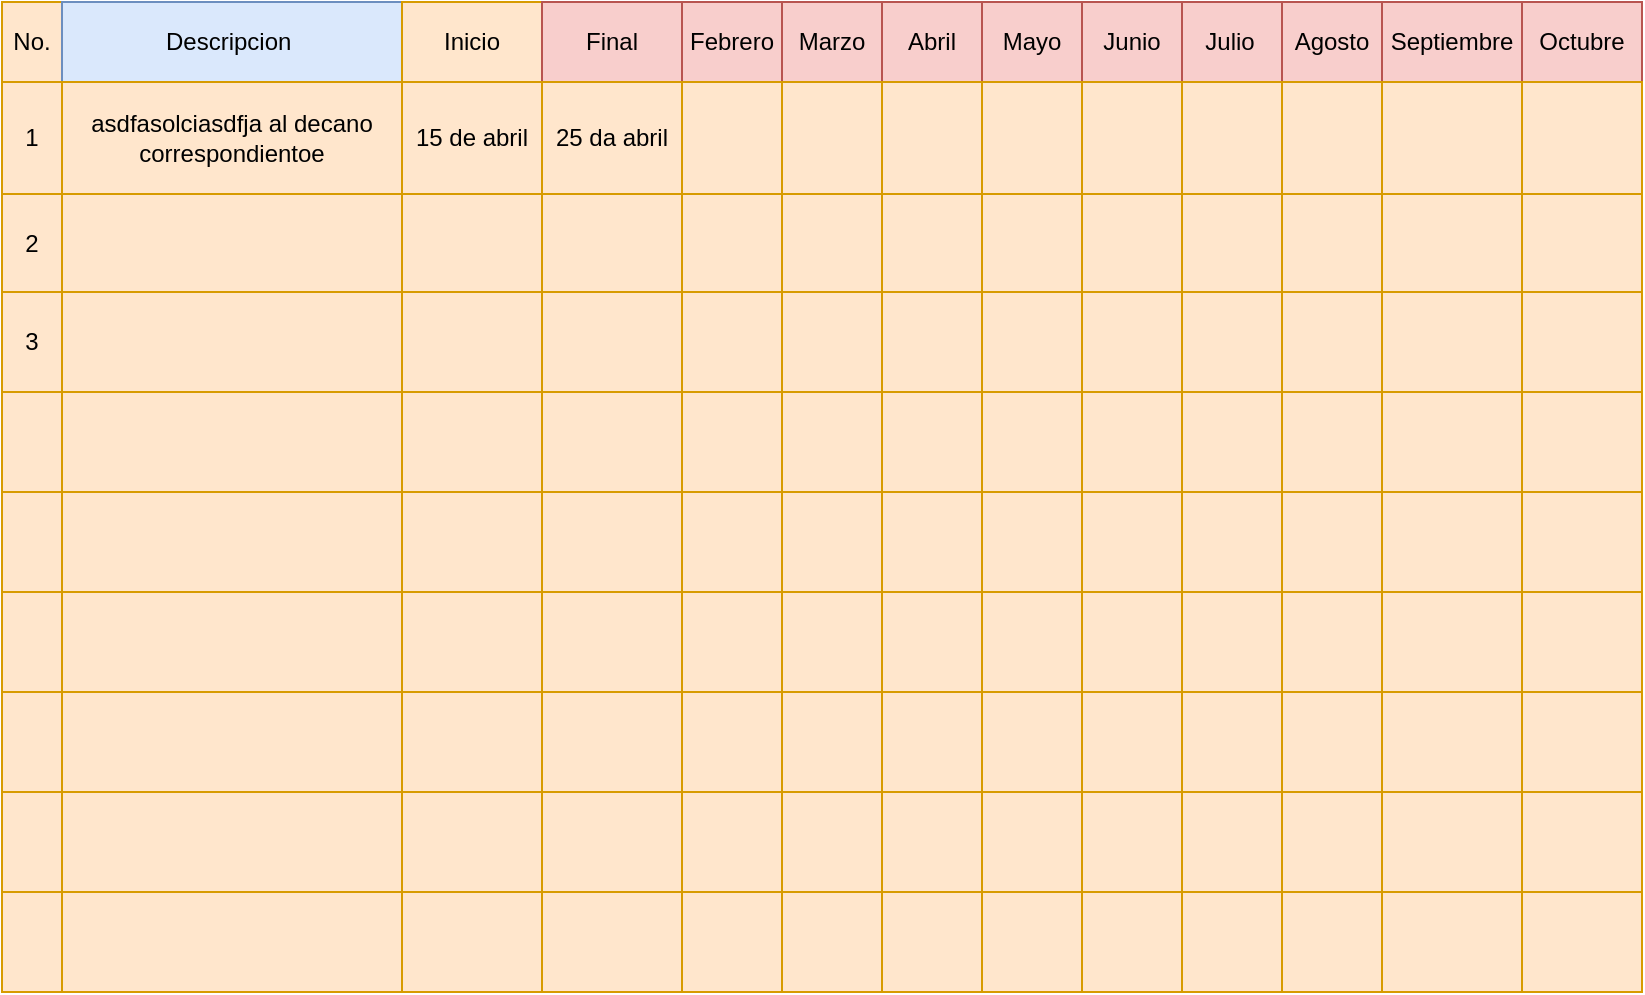<mxfile version="24.2.5" type="github">
  <diagram name="Fase 1 Inicio" id="8t1y3uFtydpFNQc3oyha">
    <mxGraphModel dx="1638" dy="1749" grid="1" gridSize="10" guides="1" tooltips="1" connect="1" arrows="1" fold="1" page="1" pageScale="1" pageWidth="827" pageHeight="1169" math="0" shadow="0">
      <root>
        <mxCell id="0" />
        <mxCell id="1" parent="0" />
        <mxCell id="MIYx1o6pVA1GDxMh2l_--1" value="" style="childLayout=tableLayout;recursiveResize=0;shadow=0;fillColor=#ffe6cc;rounded=0;whiteSpace=wrap;strokeColor=#d79b00;" vertex="1" parent="1">
          <mxGeometry x="140" y="-160" width="820.0" height="495" as="geometry" />
        </mxCell>
        <mxCell id="MIYx1o6pVA1GDxMh2l_--2" value="" style="shape=tableRow;horizontal=0;startSize=0;swimlaneHead=0;swimlaneBody=0;top=0;left=0;bottom=0;right=0;dropTarget=0;collapsible=0;recursiveResize=0;expand=0;fontStyle=0;fillColor=none;strokeColor=inherit;rounded=0;" vertex="1" parent="MIYx1o6pVA1GDxMh2l_--1">
          <mxGeometry width="820.0" height="40" as="geometry" />
        </mxCell>
        <mxCell id="MIYx1o6pVA1GDxMh2l_--3" value="No." style="connectable=0;recursiveResize=0;strokeColor=inherit;fillColor=none;align=center;whiteSpace=wrap;html=1;rounded=0;" vertex="1" parent="MIYx1o6pVA1GDxMh2l_--2">
          <mxGeometry width="30" height="40" as="geometry">
            <mxRectangle width="30" height="40" as="alternateBounds" />
          </mxGeometry>
        </mxCell>
        <mxCell id="MIYx1o6pVA1GDxMh2l_--4" value="Descripcion&amp;nbsp;" style="connectable=0;recursiveResize=0;strokeColor=#6c8ebf;fillColor=#dae8fc;align=center;whiteSpace=wrap;html=1;rounded=0;" vertex="1" parent="MIYx1o6pVA1GDxMh2l_--2">
          <mxGeometry x="30" width="170" height="40" as="geometry">
            <mxRectangle width="170" height="40" as="alternateBounds" />
          </mxGeometry>
        </mxCell>
        <mxCell id="MIYx1o6pVA1GDxMh2l_--5" value="Inicio" style="connectable=0;recursiveResize=0;strokeColor=inherit;fillColor=none;align=center;whiteSpace=wrap;html=1;rounded=0;" vertex="1" parent="MIYx1o6pVA1GDxMh2l_--2">
          <mxGeometry x="200" width="70" height="40" as="geometry">
            <mxRectangle width="70" height="40" as="alternateBounds" />
          </mxGeometry>
        </mxCell>
        <mxCell id="MIYx1o6pVA1GDxMh2l_--12" value="Final" style="connectable=0;recursiveResize=0;strokeColor=#b85450;fillColor=#f8cecc;align=center;whiteSpace=wrap;html=1;rounded=0;" vertex="1" parent="MIYx1o6pVA1GDxMh2l_--2">
          <mxGeometry x="270" width="70" height="40" as="geometry">
            <mxRectangle width="70" height="40" as="alternateBounds" />
          </mxGeometry>
        </mxCell>
        <mxCell id="MIYx1o6pVA1GDxMh2l_--34" value="Febrero" style="connectable=0;recursiveResize=0;strokeColor=#b85450;fillColor=#f8cecc;align=center;whiteSpace=wrap;html=1;rounded=0;" vertex="1" parent="MIYx1o6pVA1GDxMh2l_--2">
          <mxGeometry x="340" width="50" height="40" as="geometry">
            <mxRectangle width="50" height="40" as="alternateBounds" />
          </mxGeometry>
        </mxCell>
        <mxCell id="MIYx1o6pVA1GDxMh2l_--39" value="Marzo" style="connectable=0;recursiveResize=0;strokeColor=#b85450;fillColor=#f8cecc;align=center;whiteSpace=wrap;html=1;rounded=0;" vertex="1" parent="MIYx1o6pVA1GDxMh2l_--2">
          <mxGeometry x="390" width="50" height="40" as="geometry">
            <mxRectangle width="50" height="40" as="alternateBounds" />
          </mxGeometry>
        </mxCell>
        <mxCell id="MIYx1o6pVA1GDxMh2l_--44" value="Abril" style="connectable=0;recursiveResize=0;strokeColor=#b85450;fillColor=#f8cecc;align=center;whiteSpace=wrap;html=1;rounded=0;" vertex="1" parent="MIYx1o6pVA1GDxMh2l_--2">
          <mxGeometry x="440" width="50" height="40" as="geometry">
            <mxRectangle width="50" height="40" as="alternateBounds" />
          </mxGeometry>
        </mxCell>
        <mxCell id="MIYx1o6pVA1GDxMh2l_--49" value="Mayo" style="connectable=0;recursiveResize=0;strokeColor=#b85450;fillColor=#f8cecc;align=center;whiteSpace=wrap;html=1;rounded=0;" vertex="1" parent="MIYx1o6pVA1GDxMh2l_--2">
          <mxGeometry x="490" width="50" height="40" as="geometry">
            <mxRectangle width="50" height="40" as="alternateBounds" />
          </mxGeometry>
        </mxCell>
        <mxCell id="MIYx1o6pVA1GDxMh2l_--54" value="Junio" style="connectable=0;recursiveResize=0;strokeColor=#b85450;fillColor=#f8cecc;align=center;whiteSpace=wrap;html=1;rounded=0;" vertex="1" parent="MIYx1o6pVA1GDxMh2l_--2">
          <mxGeometry x="540" width="50" height="40" as="geometry">
            <mxRectangle width="50" height="40" as="alternateBounds" />
          </mxGeometry>
        </mxCell>
        <mxCell id="MIYx1o6pVA1GDxMh2l_--133" value="Julio&lt;span style=&quot;white-space: pre;&quot;&gt;&#x9;&lt;/span&gt;" style="connectable=0;recursiveResize=0;strokeColor=#b85450;fillColor=#f8cecc;align=center;whiteSpace=wrap;html=1;rounded=0;" vertex="1" parent="MIYx1o6pVA1GDxMh2l_--2">
          <mxGeometry x="590" width="50" height="40" as="geometry">
            <mxRectangle width="50" height="40" as="alternateBounds" />
          </mxGeometry>
        </mxCell>
        <mxCell id="MIYx1o6pVA1GDxMh2l_--143" value="Agosto" style="connectable=0;recursiveResize=0;strokeColor=#b85450;fillColor=#f8cecc;align=center;whiteSpace=wrap;html=1;rounded=0;" vertex="1" parent="MIYx1o6pVA1GDxMh2l_--2">
          <mxGeometry x="640" width="50" height="40" as="geometry">
            <mxRectangle width="50" height="40" as="alternateBounds" />
          </mxGeometry>
        </mxCell>
        <mxCell id="MIYx1o6pVA1GDxMh2l_--163" value="Septiembre" style="connectable=0;recursiveResize=0;strokeColor=#b85450;fillColor=#f8cecc;align=center;whiteSpace=wrap;html=1;rounded=0;" vertex="1" parent="MIYx1o6pVA1GDxMh2l_--2">
          <mxGeometry x="690" width="70" height="40" as="geometry">
            <mxRectangle width="70" height="40" as="alternateBounds" />
          </mxGeometry>
        </mxCell>
        <mxCell id="MIYx1o6pVA1GDxMh2l_--153" value="Octubre" style="connectable=0;recursiveResize=0;strokeColor=#b85450;fillColor=#f8cecc;align=center;whiteSpace=wrap;html=1;rounded=0;" vertex="1" parent="MIYx1o6pVA1GDxMh2l_--2">
          <mxGeometry x="760" width="60" height="40" as="geometry">
            <mxRectangle width="60" height="40" as="alternateBounds" />
          </mxGeometry>
        </mxCell>
        <mxCell id="MIYx1o6pVA1GDxMh2l_--6" style="shape=tableRow;horizontal=0;startSize=0;swimlaneHead=0;swimlaneBody=0;top=0;left=0;bottom=0;right=0;dropTarget=0;collapsible=0;recursiveResize=0;expand=0;fontStyle=0;fillColor=none;strokeColor=inherit;rounded=0;" vertex="1" parent="MIYx1o6pVA1GDxMh2l_--1">
          <mxGeometry y="40" width="820.0" height="56" as="geometry" />
        </mxCell>
        <mxCell id="MIYx1o6pVA1GDxMh2l_--7" value="1" style="connectable=0;recursiveResize=0;strokeColor=inherit;fillColor=none;align=center;whiteSpace=wrap;html=1;rounded=0;" vertex="1" parent="MIYx1o6pVA1GDxMh2l_--6">
          <mxGeometry width="30" height="56" as="geometry">
            <mxRectangle width="30" height="56" as="alternateBounds" />
          </mxGeometry>
        </mxCell>
        <mxCell id="MIYx1o6pVA1GDxMh2l_--8" value="asdfasolciasdfja al decano correspondientoe" style="connectable=0;recursiveResize=0;strokeColor=inherit;fillColor=none;align=center;whiteSpace=wrap;html=1;rounded=0;" vertex="1" parent="MIYx1o6pVA1GDxMh2l_--6">
          <mxGeometry x="30" width="170" height="56" as="geometry">
            <mxRectangle width="170" height="56" as="alternateBounds" />
          </mxGeometry>
        </mxCell>
        <mxCell id="MIYx1o6pVA1GDxMh2l_--9" value="15 de abril" style="connectable=0;recursiveResize=0;strokeColor=inherit;fillColor=none;align=center;whiteSpace=wrap;html=1;rounded=0;" vertex="1" parent="MIYx1o6pVA1GDxMh2l_--6">
          <mxGeometry x="200" width="70" height="56" as="geometry">
            <mxRectangle width="70" height="56" as="alternateBounds" />
          </mxGeometry>
        </mxCell>
        <mxCell id="MIYx1o6pVA1GDxMh2l_--13" value="25 da abril" style="connectable=0;recursiveResize=0;strokeColor=inherit;fillColor=none;align=center;whiteSpace=wrap;html=1;rounded=0;" vertex="1" parent="MIYx1o6pVA1GDxMh2l_--6">
          <mxGeometry x="270" width="70" height="56" as="geometry">
            <mxRectangle width="70" height="56" as="alternateBounds" />
          </mxGeometry>
        </mxCell>
        <mxCell id="MIYx1o6pVA1GDxMh2l_--35" style="connectable=0;recursiveResize=0;strokeColor=inherit;fillColor=none;align=center;whiteSpace=wrap;html=1;rounded=0;" vertex="1" parent="MIYx1o6pVA1GDxMh2l_--6">
          <mxGeometry x="340" width="50" height="56" as="geometry">
            <mxRectangle width="50" height="56" as="alternateBounds" />
          </mxGeometry>
        </mxCell>
        <mxCell id="MIYx1o6pVA1GDxMh2l_--40" style="connectable=0;recursiveResize=0;strokeColor=inherit;fillColor=none;align=center;whiteSpace=wrap;html=1;rounded=0;" vertex="1" parent="MIYx1o6pVA1GDxMh2l_--6">
          <mxGeometry x="390" width="50" height="56" as="geometry">
            <mxRectangle width="50" height="56" as="alternateBounds" />
          </mxGeometry>
        </mxCell>
        <mxCell id="MIYx1o6pVA1GDxMh2l_--45" style="connectable=0;recursiveResize=0;strokeColor=inherit;fillColor=none;align=center;whiteSpace=wrap;html=1;rounded=0;" vertex="1" parent="MIYx1o6pVA1GDxMh2l_--6">
          <mxGeometry x="440" width="50" height="56" as="geometry">
            <mxRectangle width="50" height="56" as="alternateBounds" />
          </mxGeometry>
        </mxCell>
        <mxCell id="MIYx1o6pVA1GDxMh2l_--50" style="connectable=0;recursiveResize=0;strokeColor=inherit;fillColor=none;align=center;whiteSpace=wrap;html=1;rounded=0;" vertex="1" parent="MIYx1o6pVA1GDxMh2l_--6">
          <mxGeometry x="490" width="50" height="56" as="geometry">
            <mxRectangle width="50" height="56" as="alternateBounds" />
          </mxGeometry>
        </mxCell>
        <mxCell id="MIYx1o6pVA1GDxMh2l_--55" style="connectable=0;recursiveResize=0;strokeColor=inherit;fillColor=none;align=center;whiteSpace=wrap;html=1;rounded=0;" vertex="1" parent="MIYx1o6pVA1GDxMh2l_--6">
          <mxGeometry x="540" width="50" height="56" as="geometry">
            <mxRectangle width="50" height="56" as="alternateBounds" />
          </mxGeometry>
        </mxCell>
        <mxCell id="MIYx1o6pVA1GDxMh2l_--134" style="connectable=0;recursiveResize=0;strokeColor=inherit;fillColor=none;align=center;whiteSpace=wrap;html=1;rounded=0;" vertex="1" parent="MIYx1o6pVA1GDxMh2l_--6">
          <mxGeometry x="590" width="50" height="56" as="geometry">
            <mxRectangle width="50" height="56" as="alternateBounds" />
          </mxGeometry>
        </mxCell>
        <mxCell id="MIYx1o6pVA1GDxMh2l_--144" style="connectable=0;recursiveResize=0;strokeColor=inherit;fillColor=none;align=center;whiteSpace=wrap;html=1;rounded=0;" vertex="1" parent="MIYx1o6pVA1GDxMh2l_--6">
          <mxGeometry x="640" width="50" height="56" as="geometry">
            <mxRectangle width="50" height="56" as="alternateBounds" />
          </mxGeometry>
        </mxCell>
        <mxCell id="MIYx1o6pVA1GDxMh2l_--164" style="connectable=0;recursiveResize=0;strokeColor=inherit;fillColor=none;align=center;whiteSpace=wrap;html=1;rounded=0;" vertex="1" parent="MIYx1o6pVA1GDxMh2l_--6">
          <mxGeometry x="690" width="70" height="56" as="geometry">
            <mxRectangle width="70" height="56" as="alternateBounds" />
          </mxGeometry>
        </mxCell>
        <mxCell id="MIYx1o6pVA1GDxMh2l_--154" style="connectable=0;recursiveResize=0;strokeColor=inherit;fillColor=none;align=center;whiteSpace=wrap;html=1;rounded=0;" vertex="1" parent="MIYx1o6pVA1GDxMh2l_--6">
          <mxGeometry x="760" width="60" height="56" as="geometry">
            <mxRectangle width="60" height="56" as="alternateBounds" />
          </mxGeometry>
        </mxCell>
        <mxCell id="MIYx1o6pVA1GDxMh2l_--14" style="shape=tableRow;horizontal=0;startSize=0;swimlaneHead=0;swimlaneBody=0;top=0;left=0;bottom=0;right=0;dropTarget=0;collapsible=0;recursiveResize=0;expand=0;fontStyle=0;fillColor=none;strokeColor=inherit;rounded=0;" vertex="1" parent="MIYx1o6pVA1GDxMh2l_--1">
          <mxGeometry y="96" width="820.0" height="49" as="geometry" />
        </mxCell>
        <mxCell id="MIYx1o6pVA1GDxMh2l_--15" value="2" style="connectable=0;recursiveResize=0;strokeColor=inherit;fillColor=none;align=center;whiteSpace=wrap;html=1;rounded=0;" vertex="1" parent="MIYx1o6pVA1GDxMh2l_--14">
          <mxGeometry width="30" height="49" as="geometry">
            <mxRectangle width="30" height="49" as="alternateBounds" />
          </mxGeometry>
        </mxCell>
        <mxCell id="MIYx1o6pVA1GDxMh2l_--16" style="connectable=0;recursiveResize=0;strokeColor=inherit;fillColor=none;align=center;whiteSpace=wrap;html=1;rounded=0;" vertex="1" parent="MIYx1o6pVA1GDxMh2l_--14">
          <mxGeometry x="30" width="170" height="49" as="geometry">
            <mxRectangle width="170" height="49" as="alternateBounds" />
          </mxGeometry>
        </mxCell>
        <mxCell id="MIYx1o6pVA1GDxMh2l_--17" style="connectable=0;recursiveResize=0;strokeColor=inherit;fillColor=none;align=center;whiteSpace=wrap;html=1;rounded=0;" vertex="1" parent="MIYx1o6pVA1GDxMh2l_--14">
          <mxGeometry x="200" width="70" height="49" as="geometry">
            <mxRectangle width="70" height="49" as="alternateBounds" />
          </mxGeometry>
        </mxCell>
        <mxCell id="MIYx1o6pVA1GDxMh2l_--18" style="connectable=0;recursiveResize=0;strokeColor=inherit;fillColor=none;align=center;whiteSpace=wrap;html=1;rounded=0;" vertex="1" parent="MIYx1o6pVA1GDxMh2l_--14">
          <mxGeometry x="270" width="70" height="49" as="geometry">
            <mxRectangle width="70" height="49" as="alternateBounds" />
          </mxGeometry>
        </mxCell>
        <mxCell id="MIYx1o6pVA1GDxMh2l_--36" style="connectable=0;recursiveResize=0;strokeColor=inherit;fillColor=none;align=center;whiteSpace=wrap;html=1;rounded=0;" vertex="1" parent="MIYx1o6pVA1GDxMh2l_--14">
          <mxGeometry x="340" width="50" height="49" as="geometry">
            <mxRectangle width="50" height="49" as="alternateBounds" />
          </mxGeometry>
        </mxCell>
        <mxCell id="MIYx1o6pVA1GDxMh2l_--41" style="connectable=0;recursiveResize=0;strokeColor=inherit;fillColor=none;align=center;whiteSpace=wrap;html=1;rounded=0;" vertex="1" parent="MIYx1o6pVA1GDxMh2l_--14">
          <mxGeometry x="390" width="50" height="49" as="geometry">
            <mxRectangle width="50" height="49" as="alternateBounds" />
          </mxGeometry>
        </mxCell>
        <mxCell id="MIYx1o6pVA1GDxMh2l_--46" style="connectable=0;recursiveResize=0;strokeColor=inherit;fillColor=none;align=center;whiteSpace=wrap;html=1;rounded=0;" vertex="1" parent="MIYx1o6pVA1GDxMh2l_--14">
          <mxGeometry x="440" width="50" height="49" as="geometry">
            <mxRectangle width="50" height="49" as="alternateBounds" />
          </mxGeometry>
        </mxCell>
        <mxCell id="MIYx1o6pVA1GDxMh2l_--51" style="connectable=0;recursiveResize=0;strokeColor=inherit;fillColor=none;align=center;whiteSpace=wrap;html=1;rounded=0;" vertex="1" parent="MIYx1o6pVA1GDxMh2l_--14">
          <mxGeometry x="490" width="50" height="49" as="geometry">
            <mxRectangle width="50" height="49" as="alternateBounds" />
          </mxGeometry>
        </mxCell>
        <mxCell id="MIYx1o6pVA1GDxMh2l_--56" style="connectable=0;recursiveResize=0;strokeColor=inherit;fillColor=none;align=center;whiteSpace=wrap;html=1;rounded=0;" vertex="1" parent="MIYx1o6pVA1GDxMh2l_--14">
          <mxGeometry x="540" width="50" height="49" as="geometry">
            <mxRectangle width="50" height="49" as="alternateBounds" />
          </mxGeometry>
        </mxCell>
        <mxCell id="MIYx1o6pVA1GDxMh2l_--135" style="connectable=0;recursiveResize=0;strokeColor=inherit;fillColor=none;align=center;whiteSpace=wrap;html=1;rounded=0;" vertex="1" parent="MIYx1o6pVA1GDxMh2l_--14">
          <mxGeometry x="590" width="50" height="49" as="geometry">
            <mxRectangle width="50" height="49" as="alternateBounds" />
          </mxGeometry>
        </mxCell>
        <mxCell id="MIYx1o6pVA1GDxMh2l_--145" style="connectable=0;recursiveResize=0;strokeColor=inherit;fillColor=none;align=center;whiteSpace=wrap;html=1;rounded=0;" vertex="1" parent="MIYx1o6pVA1GDxMh2l_--14">
          <mxGeometry x="640" width="50" height="49" as="geometry">
            <mxRectangle width="50" height="49" as="alternateBounds" />
          </mxGeometry>
        </mxCell>
        <mxCell id="MIYx1o6pVA1GDxMh2l_--165" style="connectable=0;recursiveResize=0;strokeColor=inherit;fillColor=none;align=center;whiteSpace=wrap;html=1;rounded=0;" vertex="1" parent="MIYx1o6pVA1GDxMh2l_--14">
          <mxGeometry x="690" width="70" height="49" as="geometry">
            <mxRectangle width="70" height="49" as="alternateBounds" />
          </mxGeometry>
        </mxCell>
        <mxCell id="MIYx1o6pVA1GDxMh2l_--155" style="connectable=0;recursiveResize=0;strokeColor=inherit;fillColor=none;align=center;whiteSpace=wrap;html=1;rounded=0;" vertex="1" parent="MIYx1o6pVA1GDxMh2l_--14">
          <mxGeometry x="760" width="60" height="49" as="geometry">
            <mxRectangle width="60" height="49" as="alternateBounds" />
          </mxGeometry>
        </mxCell>
        <mxCell id="MIYx1o6pVA1GDxMh2l_--19" style="shape=tableRow;horizontal=0;startSize=0;swimlaneHead=0;swimlaneBody=0;top=0;left=0;bottom=0;right=0;dropTarget=0;collapsible=0;recursiveResize=0;expand=0;fontStyle=0;fillColor=none;strokeColor=inherit;rounded=0;" vertex="1" parent="MIYx1o6pVA1GDxMh2l_--1">
          <mxGeometry y="145" width="820.0" height="50" as="geometry" />
        </mxCell>
        <mxCell id="MIYx1o6pVA1GDxMh2l_--20" value="3" style="connectable=0;recursiveResize=0;strokeColor=inherit;fillColor=none;align=center;whiteSpace=wrap;html=1;rounded=0;" vertex="1" parent="MIYx1o6pVA1GDxMh2l_--19">
          <mxGeometry width="30" height="50" as="geometry">
            <mxRectangle width="30" height="50" as="alternateBounds" />
          </mxGeometry>
        </mxCell>
        <mxCell id="MIYx1o6pVA1GDxMh2l_--21" style="connectable=0;recursiveResize=0;strokeColor=inherit;fillColor=none;align=center;whiteSpace=wrap;html=1;rounded=0;" vertex="1" parent="MIYx1o6pVA1GDxMh2l_--19">
          <mxGeometry x="30" width="170" height="50" as="geometry">
            <mxRectangle width="170" height="50" as="alternateBounds" />
          </mxGeometry>
        </mxCell>
        <mxCell id="MIYx1o6pVA1GDxMh2l_--22" style="connectable=0;recursiveResize=0;strokeColor=inherit;fillColor=none;align=center;whiteSpace=wrap;html=1;rounded=0;" vertex="1" parent="MIYx1o6pVA1GDxMh2l_--19">
          <mxGeometry x="200" width="70" height="50" as="geometry">
            <mxRectangle width="70" height="50" as="alternateBounds" />
          </mxGeometry>
        </mxCell>
        <mxCell id="MIYx1o6pVA1GDxMh2l_--23" style="connectable=0;recursiveResize=0;strokeColor=inherit;fillColor=none;align=center;whiteSpace=wrap;html=1;rounded=0;" vertex="1" parent="MIYx1o6pVA1GDxMh2l_--19">
          <mxGeometry x="270" width="70" height="50" as="geometry">
            <mxRectangle width="70" height="50" as="alternateBounds" />
          </mxGeometry>
        </mxCell>
        <mxCell id="MIYx1o6pVA1GDxMh2l_--37" style="connectable=0;recursiveResize=0;strokeColor=inherit;fillColor=none;align=center;whiteSpace=wrap;html=1;rounded=0;" vertex="1" parent="MIYx1o6pVA1GDxMh2l_--19">
          <mxGeometry x="340" width="50" height="50" as="geometry">
            <mxRectangle width="50" height="50" as="alternateBounds" />
          </mxGeometry>
        </mxCell>
        <mxCell id="MIYx1o6pVA1GDxMh2l_--42" style="connectable=0;recursiveResize=0;strokeColor=inherit;fillColor=none;align=center;whiteSpace=wrap;html=1;rounded=0;" vertex="1" parent="MIYx1o6pVA1GDxMh2l_--19">
          <mxGeometry x="390" width="50" height="50" as="geometry">
            <mxRectangle width="50" height="50" as="alternateBounds" />
          </mxGeometry>
        </mxCell>
        <mxCell id="MIYx1o6pVA1GDxMh2l_--47" style="connectable=0;recursiveResize=0;strokeColor=inherit;fillColor=none;align=center;whiteSpace=wrap;html=1;rounded=0;" vertex="1" parent="MIYx1o6pVA1GDxMh2l_--19">
          <mxGeometry x="440" width="50" height="50" as="geometry">
            <mxRectangle width="50" height="50" as="alternateBounds" />
          </mxGeometry>
        </mxCell>
        <mxCell id="MIYx1o6pVA1GDxMh2l_--52" style="connectable=0;recursiveResize=0;strokeColor=inherit;fillColor=none;align=center;whiteSpace=wrap;html=1;rounded=0;" vertex="1" parent="MIYx1o6pVA1GDxMh2l_--19">
          <mxGeometry x="490" width="50" height="50" as="geometry">
            <mxRectangle width="50" height="50" as="alternateBounds" />
          </mxGeometry>
        </mxCell>
        <mxCell id="MIYx1o6pVA1GDxMh2l_--57" style="connectable=0;recursiveResize=0;strokeColor=inherit;fillColor=none;align=center;whiteSpace=wrap;html=1;rounded=0;" vertex="1" parent="MIYx1o6pVA1GDxMh2l_--19">
          <mxGeometry x="540" width="50" height="50" as="geometry">
            <mxRectangle width="50" height="50" as="alternateBounds" />
          </mxGeometry>
        </mxCell>
        <mxCell id="MIYx1o6pVA1GDxMh2l_--136" style="connectable=0;recursiveResize=0;strokeColor=inherit;fillColor=none;align=center;whiteSpace=wrap;html=1;rounded=0;" vertex="1" parent="MIYx1o6pVA1GDxMh2l_--19">
          <mxGeometry x="590" width="50" height="50" as="geometry">
            <mxRectangle width="50" height="50" as="alternateBounds" />
          </mxGeometry>
        </mxCell>
        <mxCell id="MIYx1o6pVA1GDxMh2l_--146" style="connectable=0;recursiveResize=0;strokeColor=inherit;fillColor=none;align=center;whiteSpace=wrap;html=1;rounded=0;" vertex="1" parent="MIYx1o6pVA1GDxMh2l_--19">
          <mxGeometry x="640" width="50" height="50" as="geometry">
            <mxRectangle width="50" height="50" as="alternateBounds" />
          </mxGeometry>
        </mxCell>
        <mxCell id="MIYx1o6pVA1GDxMh2l_--166" style="connectable=0;recursiveResize=0;strokeColor=inherit;fillColor=none;align=center;whiteSpace=wrap;html=1;rounded=0;" vertex="1" parent="MIYx1o6pVA1GDxMh2l_--19">
          <mxGeometry x="690" width="70" height="50" as="geometry">
            <mxRectangle width="70" height="50" as="alternateBounds" />
          </mxGeometry>
        </mxCell>
        <mxCell id="MIYx1o6pVA1GDxMh2l_--156" style="connectable=0;recursiveResize=0;strokeColor=inherit;fillColor=none;align=center;whiteSpace=wrap;html=1;rounded=0;" vertex="1" parent="MIYx1o6pVA1GDxMh2l_--19">
          <mxGeometry x="760" width="60" height="50" as="geometry">
            <mxRectangle width="60" height="50" as="alternateBounds" />
          </mxGeometry>
        </mxCell>
        <mxCell id="MIYx1o6pVA1GDxMh2l_--29" style="shape=tableRow;horizontal=0;startSize=0;swimlaneHead=0;swimlaneBody=0;top=0;left=0;bottom=0;right=0;dropTarget=0;collapsible=0;recursiveResize=0;expand=0;fontStyle=0;fillColor=none;strokeColor=inherit;rounded=0;" vertex="1" parent="MIYx1o6pVA1GDxMh2l_--1">
          <mxGeometry y="195" width="820.0" height="50" as="geometry" />
        </mxCell>
        <mxCell id="MIYx1o6pVA1GDxMh2l_--30" style="connectable=0;recursiveResize=0;strokeColor=inherit;fillColor=none;align=center;whiteSpace=wrap;html=1;rounded=0;" vertex="1" parent="MIYx1o6pVA1GDxMh2l_--29">
          <mxGeometry width="30" height="50" as="geometry">
            <mxRectangle width="30" height="50" as="alternateBounds" />
          </mxGeometry>
        </mxCell>
        <mxCell id="MIYx1o6pVA1GDxMh2l_--31" style="connectable=0;recursiveResize=0;strokeColor=inherit;fillColor=none;align=center;whiteSpace=wrap;html=1;rounded=0;" vertex="1" parent="MIYx1o6pVA1GDxMh2l_--29">
          <mxGeometry x="30" width="170" height="50" as="geometry">
            <mxRectangle width="170" height="50" as="alternateBounds" />
          </mxGeometry>
        </mxCell>
        <mxCell id="MIYx1o6pVA1GDxMh2l_--32" style="connectable=0;recursiveResize=0;strokeColor=inherit;fillColor=none;align=center;whiteSpace=wrap;html=1;rounded=0;" vertex="1" parent="MIYx1o6pVA1GDxMh2l_--29">
          <mxGeometry x="200" width="70" height="50" as="geometry">
            <mxRectangle width="70" height="50" as="alternateBounds" />
          </mxGeometry>
        </mxCell>
        <mxCell id="MIYx1o6pVA1GDxMh2l_--33" style="connectable=0;recursiveResize=0;strokeColor=inherit;fillColor=none;align=center;whiteSpace=wrap;html=1;rounded=0;" vertex="1" parent="MIYx1o6pVA1GDxMh2l_--29">
          <mxGeometry x="270" width="70" height="50" as="geometry">
            <mxRectangle width="70" height="50" as="alternateBounds" />
          </mxGeometry>
        </mxCell>
        <mxCell id="MIYx1o6pVA1GDxMh2l_--38" style="connectable=0;recursiveResize=0;strokeColor=inherit;fillColor=none;align=center;whiteSpace=wrap;html=1;rounded=0;" vertex="1" parent="MIYx1o6pVA1GDxMh2l_--29">
          <mxGeometry x="340" width="50" height="50" as="geometry">
            <mxRectangle width="50" height="50" as="alternateBounds" />
          </mxGeometry>
        </mxCell>
        <mxCell id="MIYx1o6pVA1GDxMh2l_--43" style="connectable=0;recursiveResize=0;strokeColor=inherit;fillColor=none;align=center;whiteSpace=wrap;html=1;rounded=0;" vertex="1" parent="MIYx1o6pVA1GDxMh2l_--29">
          <mxGeometry x="390" width="50" height="50" as="geometry">
            <mxRectangle width="50" height="50" as="alternateBounds" />
          </mxGeometry>
        </mxCell>
        <mxCell id="MIYx1o6pVA1GDxMh2l_--48" style="connectable=0;recursiveResize=0;strokeColor=inherit;fillColor=none;align=center;whiteSpace=wrap;html=1;rounded=0;" vertex="1" parent="MIYx1o6pVA1GDxMh2l_--29">
          <mxGeometry x="440" width="50" height="50" as="geometry">
            <mxRectangle width="50" height="50" as="alternateBounds" />
          </mxGeometry>
        </mxCell>
        <mxCell id="MIYx1o6pVA1GDxMh2l_--53" style="connectable=0;recursiveResize=0;strokeColor=inherit;fillColor=none;align=center;whiteSpace=wrap;html=1;rounded=0;" vertex="1" parent="MIYx1o6pVA1GDxMh2l_--29">
          <mxGeometry x="490" width="50" height="50" as="geometry">
            <mxRectangle width="50" height="50" as="alternateBounds" />
          </mxGeometry>
        </mxCell>
        <mxCell id="MIYx1o6pVA1GDxMh2l_--58" style="connectable=0;recursiveResize=0;strokeColor=inherit;fillColor=none;align=center;whiteSpace=wrap;html=1;rounded=0;" vertex="1" parent="MIYx1o6pVA1GDxMh2l_--29">
          <mxGeometry x="540" width="50" height="50" as="geometry">
            <mxRectangle width="50" height="50" as="alternateBounds" />
          </mxGeometry>
        </mxCell>
        <mxCell id="MIYx1o6pVA1GDxMh2l_--137" style="connectable=0;recursiveResize=0;strokeColor=inherit;fillColor=none;align=center;whiteSpace=wrap;html=1;rounded=0;" vertex="1" parent="MIYx1o6pVA1GDxMh2l_--29">
          <mxGeometry x="590" width="50" height="50" as="geometry">
            <mxRectangle width="50" height="50" as="alternateBounds" />
          </mxGeometry>
        </mxCell>
        <mxCell id="MIYx1o6pVA1GDxMh2l_--147" style="connectable=0;recursiveResize=0;strokeColor=inherit;fillColor=none;align=center;whiteSpace=wrap;html=1;rounded=0;" vertex="1" parent="MIYx1o6pVA1GDxMh2l_--29">
          <mxGeometry x="640" width="50" height="50" as="geometry">
            <mxRectangle width="50" height="50" as="alternateBounds" />
          </mxGeometry>
        </mxCell>
        <mxCell id="MIYx1o6pVA1GDxMh2l_--167" style="connectable=0;recursiveResize=0;strokeColor=inherit;fillColor=none;align=center;whiteSpace=wrap;html=1;rounded=0;" vertex="1" parent="MIYx1o6pVA1GDxMh2l_--29">
          <mxGeometry x="690" width="70" height="50" as="geometry">
            <mxRectangle width="70" height="50" as="alternateBounds" />
          </mxGeometry>
        </mxCell>
        <mxCell id="MIYx1o6pVA1GDxMh2l_--157" style="connectable=0;recursiveResize=0;strokeColor=inherit;fillColor=none;align=center;whiteSpace=wrap;html=1;rounded=0;" vertex="1" parent="MIYx1o6pVA1GDxMh2l_--29">
          <mxGeometry x="760" width="60" height="50" as="geometry">
            <mxRectangle width="60" height="50" as="alternateBounds" />
          </mxGeometry>
        </mxCell>
        <mxCell id="MIYx1o6pVA1GDxMh2l_--59" style="shape=tableRow;horizontal=0;startSize=0;swimlaneHead=0;swimlaneBody=0;top=0;left=0;bottom=0;right=0;dropTarget=0;collapsible=0;recursiveResize=0;expand=0;fontStyle=0;fillColor=none;strokeColor=inherit;rounded=0;" vertex="1" parent="MIYx1o6pVA1GDxMh2l_--1">
          <mxGeometry y="245" width="820.0" height="50" as="geometry" />
        </mxCell>
        <mxCell id="MIYx1o6pVA1GDxMh2l_--60" style="connectable=0;recursiveResize=0;strokeColor=inherit;fillColor=none;align=center;whiteSpace=wrap;html=1;rounded=0;" vertex="1" parent="MIYx1o6pVA1GDxMh2l_--59">
          <mxGeometry width="30" height="50" as="geometry">
            <mxRectangle width="30" height="50" as="alternateBounds" />
          </mxGeometry>
        </mxCell>
        <mxCell id="MIYx1o6pVA1GDxMh2l_--61" style="connectable=0;recursiveResize=0;strokeColor=inherit;fillColor=none;align=center;whiteSpace=wrap;html=1;rounded=0;" vertex="1" parent="MIYx1o6pVA1GDxMh2l_--59">
          <mxGeometry x="30" width="170" height="50" as="geometry">
            <mxRectangle width="170" height="50" as="alternateBounds" />
          </mxGeometry>
        </mxCell>
        <mxCell id="MIYx1o6pVA1GDxMh2l_--62" style="connectable=0;recursiveResize=0;strokeColor=inherit;fillColor=none;align=center;whiteSpace=wrap;html=1;rounded=0;" vertex="1" parent="MIYx1o6pVA1GDxMh2l_--59">
          <mxGeometry x="200" width="70" height="50" as="geometry">
            <mxRectangle width="70" height="50" as="alternateBounds" />
          </mxGeometry>
        </mxCell>
        <mxCell id="MIYx1o6pVA1GDxMh2l_--63" style="connectable=0;recursiveResize=0;strokeColor=inherit;fillColor=none;align=center;whiteSpace=wrap;html=1;rounded=0;" vertex="1" parent="MIYx1o6pVA1GDxMh2l_--59">
          <mxGeometry x="270" width="70" height="50" as="geometry">
            <mxRectangle width="70" height="50" as="alternateBounds" />
          </mxGeometry>
        </mxCell>
        <mxCell id="MIYx1o6pVA1GDxMh2l_--64" style="connectable=0;recursiveResize=0;strokeColor=inherit;fillColor=none;align=center;whiteSpace=wrap;html=1;rounded=0;" vertex="1" parent="MIYx1o6pVA1GDxMh2l_--59">
          <mxGeometry x="340" width="50" height="50" as="geometry">
            <mxRectangle width="50" height="50" as="alternateBounds" />
          </mxGeometry>
        </mxCell>
        <mxCell id="MIYx1o6pVA1GDxMh2l_--65" style="connectable=0;recursiveResize=0;strokeColor=inherit;fillColor=none;align=center;whiteSpace=wrap;html=1;rounded=0;" vertex="1" parent="MIYx1o6pVA1GDxMh2l_--59">
          <mxGeometry x="390" width="50" height="50" as="geometry">
            <mxRectangle width="50" height="50" as="alternateBounds" />
          </mxGeometry>
        </mxCell>
        <mxCell id="MIYx1o6pVA1GDxMh2l_--66" style="connectable=0;recursiveResize=0;strokeColor=inherit;fillColor=none;align=center;whiteSpace=wrap;html=1;rounded=0;" vertex="1" parent="MIYx1o6pVA1GDxMh2l_--59">
          <mxGeometry x="440" width="50" height="50" as="geometry">
            <mxRectangle width="50" height="50" as="alternateBounds" />
          </mxGeometry>
        </mxCell>
        <mxCell id="MIYx1o6pVA1GDxMh2l_--67" style="connectable=0;recursiveResize=0;strokeColor=inherit;fillColor=none;align=center;whiteSpace=wrap;html=1;rounded=0;" vertex="1" parent="MIYx1o6pVA1GDxMh2l_--59">
          <mxGeometry x="490" width="50" height="50" as="geometry">
            <mxRectangle width="50" height="50" as="alternateBounds" />
          </mxGeometry>
        </mxCell>
        <mxCell id="MIYx1o6pVA1GDxMh2l_--68" style="connectable=0;recursiveResize=0;strokeColor=inherit;fillColor=none;align=center;whiteSpace=wrap;html=1;rounded=0;" vertex="1" parent="MIYx1o6pVA1GDxMh2l_--59">
          <mxGeometry x="540" width="50" height="50" as="geometry">
            <mxRectangle width="50" height="50" as="alternateBounds" />
          </mxGeometry>
        </mxCell>
        <mxCell id="MIYx1o6pVA1GDxMh2l_--138" style="connectable=0;recursiveResize=0;strokeColor=inherit;fillColor=none;align=center;whiteSpace=wrap;html=1;rounded=0;" vertex="1" parent="MIYx1o6pVA1GDxMh2l_--59">
          <mxGeometry x="590" width="50" height="50" as="geometry">
            <mxRectangle width="50" height="50" as="alternateBounds" />
          </mxGeometry>
        </mxCell>
        <mxCell id="MIYx1o6pVA1GDxMh2l_--148" style="connectable=0;recursiveResize=0;strokeColor=inherit;fillColor=none;align=center;whiteSpace=wrap;html=1;rounded=0;" vertex="1" parent="MIYx1o6pVA1GDxMh2l_--59">
          <mxGeometry x="640" width="50" height="50" as="geometry">
            <mxRectangle width="50" height="50" as="alternateBounds" />
          </mxGeometry>
        </mxCell>
        <mxCell id="MIYx1o6pVA1GDxMh2l_--168" style="connectable=0;recursiveResize=0;strokeColor=inherit;fillColor=none;align=center;whiteSpace=wrap;html=1;rounded=0;" vertex="1" parent="MIYx1o6pVA1GDxMh2l_--59">
          <mxGeometry x="690" width="70" height="50" as="geometry">
            <mxRectangle width="70" height="50" as="alternateBounds" />
          </mxGeometry>
        </mxCell>
        <mxCell id="MIYx1o6pVA1GDxMh2l_--158" style="connectable=0;recursiveResize=0;strokeColor=inherit;fillColor=none;align=center;whiteSpace=wrap;html=1;rounded=0;" vertex="1" parent="MIYx1o6pVA1GDxMh2l_--59">
          <mxGeometry x="760" width="60" height="50" as="geometry">
            <mxRectangle width="60" height="50" as="alternateBounds" />
          </mxGeometry>
        </mxCell>
        <mxCell id="MIYx1o6pVA1GDxMh2l_--69" style="shape=tableRow;horizontal=0;startSize=0;swimlaneHead=0;swimlaneBody=0;top=0;left=0;bottom=0;right=0;dropTarget=0;collapsible=0;recursiveResize=0;expand=0;fontStyle=0;fillColor=none;strokeColor=inherit;rounded=0;" vertex="1" parent="MIYx1o6pVA1GDxMh2l_--1">
          <mxGeometry y="295" width="820.0" height="50" as="geometry" />
        </mxCell>
        <mxCell id="MIYx1o6pVA1GDxMh2l_--70" style="connectable=0;recursiveResize=0;strokeColor=inherit;fillColor=none;align=center;whiteSpace=wrap;html=1;rounded=0;" vertex="1" parent="MIYx1o6pVA1GDxMh2l_--69">
          <mxGeometry width="30" height="50" as="geometry">
            <mxRectangle width="30" height="50" as="alternateBounds" />
          </mxGeometry>
        </mxCell>
        <mxCell id="MIYx1o6pVA1GDxMh2l_--71" style="connectable=0;recursiveResize=0;strokeColor=inherit;fillColor=none;align=center;whiteSpace=wrap;html=1;rounded=0;" vertex="1" parent="MIYx1o6pVA1GDxMh2l_--69">
          <mxGeometry x="30" width="170" height="50" as="geometry">
            <mxRectangle width="170" height="50" as="alternateBounds" />
          </mxGeometry>
        </mxCell>
        <mxCell id="MIYx1o6pVA1GDxMh2l_--72" style="connectable=0;recursiveResize=0;strokeColor=inherit;fillColor=none;align=center;whiteSpace=wrap;html=1;rounded=0;" vertex="1" parent="MIYx1o6pVA1GDxMh2l_--69">
          <mxGeometry x="200" width="70" height="50" as="geometry">
            <mxRectangle width="70" height="50" as="alternateBounds" />
          </mxGeometry>
        </mxCell>
        <mxCell id="MIYx1o6pVA1GDxMh2l_--73" style="connectable=0;recursiveResize=0;strokeColor=inherit;fillColor=none;align=center;whiteSpace=wrap;html=1;rounded=0;" vertex="1" parent="MIYx1o6pVA1GDxMh2l_--69">
          <mxGeometry x="270" width="70" height="50" as="geometry">
            <mxRectangle width="70" height="50" as="alternateBounds" />
          </mxGeometry>
        </mxCell>
        <mxCell id="MIYx1o6pVA1GDxMh2l_--74" style="connectable=0;recursiveResize=0;strokeColor=inherit;fillColor=none;align=center;whiteSpace=wrap;html=1;rounded=0;" vertex="1" parent="MIYx1o6pVA1GDxMh2l_--69">
          <mxGeometry x="340" width="50" height="50" as="geometry">
            <mxRectangle width="50" height="50" as="alternateBounds" />
          </mxGeometry>
        </mxCell>
        <mxCell id="MIYx1o6pVA1GDxMh2l_--75" style="connectable=0;recursiveResize=0;strokeColor=inherit;fillColor=none;align=center;whiteSpace=wrap;html=1;rounded=0;" vertex="1" parent="MIYx1o6pVA1GDxMh2l_--69">
          <mxGeometry x="390" width="50" height="50" as="geometry">
            <mxRectangle width="50" height="50" as="alternateBounds" />
          </mxGeometry>
        </mxCell>
        <mxCell id="MIYx1o6pVA1GDxMh2l_--76" style="connectable=0;recursiveResize=0;strokeColor=inherit;fillColor=none;align=center;whiteSpace=wrap;html=1;rounded=0;" vertex="1" parent="MIYx1o6pVA1GDxMh2l_--69">
          <mxGeometry x="440" width="50" height="50" as="geometry">
            <mxRectangle width="50" height="50" as="alternateBounds" />
          </mxGeometry>
        </mxCell>
        <mxCell id="MIYx1o6pVA1GDxMh2l_--77" style="connectable=0;recursiveResize=0;strokeColor=inherit;fillColor=none;align=center;whiteSpace=wrap;html=1;rounded=0;" vertex="1" parent="MIYx1o6pVA1GDxMh2l_--69">
          <mxGeometry x="490" width="50" height="50" as="geometry">
            <mxRectangle width="50" height="50" as="alternateBounds" />
          </mxGeometry>
        </mxCell>
        <mxCell id="MIYx1o6pVA1GDxMh2l_--78" style="connectable=0;recursiveResize=0;strokeColor=inherit;fillColor=none;align=center;whiteSpace=wrap;html=1;rounded=0;" vertex="1" parent="MIYx1o6pVA1GDxMh2l_--69">
          <mxGeometry x="540" width="50" height="50" as="geometry">
            <mxRectangle width="50" height="50" as="alternateBounds" />
          </mxGeometry>
        </mxCell>
        <mxCell id="MIYx1o6pVA1GDxMh2l_--139" style="connectable=0;recursiveResize=0;strokeColor=inherit;fillColor=none;align=center;whiteSpace=wrap;html=1;rounded=0;" vertex="1" parent="MIYx1o6pVA1GDxMh2l_--69">
          <mxGeometry x="590" width="50" height="50" as="geometry">
            <mxRectangle width="50" height="50" as="alternateBounds" />
          </mxGeometry>
        </mxCell>
        <mxCell id="MIYx1o6pVA1GDxMh2l_--149" style="connectable=0;recursiveResize=0;strokeColor=inherit;fillColor=none;align=center;whiteSpace=wrap;html=1;rounded=0;" vertex="1" parent="MIYx1o6pVA1GDxMh2l_--69">
          <mxGeometry x="640" width="50" height="50" as="geometry">
            <mxRectangle width="50" height="50" as="alternateBounds" />
          </mxGeometry>
        </mxCell>
        <mxCell id="MIYx1o6pVA1GDxMh2l_--169" style="connectable=0;recursiveResize=0;strokeColor=inherit;fillColor=none;align=center;whiteSpace=wrap;html=1;rounded=0;" vertex="1" parent="MIYx1o6pVA1GDxMh2l_--69">
          <mxGeometry x="690" width="70" height="50" as="geometry">
            <mxRectangle width="70" height="50" as="alternateBounds" />
          </mxGeometry>
        </mxCell>
        <mxCell id="MIYx1o6pVA1GDxMh2l_--159" style="connectable=0;recursiveResize=0;strokeColor=inherit;fillColor=none;align=center;whiteSpace=wrap;html=1;rounded=0;" vertex="1" parent="MIYx1o6pVA1GDxMh2l_--69">
          <mxGeometry x="760" width="60" height="50" as="geometry">
            <mxRectangle width="60" height="50" as="alternateBounds" />
          </mxGeometry>
        </mxCell>
        <mxCell id="MIYx1o6pVA1GDxMh2l_--79" style="shape=tableRow;horizontal=0;startSize=0;swimlaneHead=0;swimlaneBody=0;top=0;left=0;bottom=0;right=0;dropTarget=0;collapsible=0;recursiveResize=0;expand=0;fontStyle=0;fillColor=none;strokeColor=inherit;rounded=0;" vertex="1" parent="MIYx1o6pVA1GDxMh2l_--1">
          <mxGeometry y="345" width="820.0" height="50" as="geometry" />
        </mxCell>
        <mxCell id="MIYx1o6pVA1GDxMh2l_--80" style="connectable=0;recursiveResize=0;strokeColor=inherit;fillColor=none;align=center;whiteSpace=wrap;html=1;rounded=0;" vertex="1" parent="MIYx1o6pVA1GDxMh2l_--79">
          <mxGeometry width="30" height="50" as="geometry">
            <mxRectangle width="30" height="50" as="alternateBounds" />
          </mxGeometry>
        </mxCell>
        <mxCell id="MIYx1o6pVA1GDxMh2l_--81" style="connectable=0;recursiveResize=0;strokeColor=inherit;fillColor=none;align=center;whiteSpace=wrap;html=1;rounded=0;" vertex="1" parent="MIYx1o6pVA1GDxMh2l_--79">
          <mxGeometry x="30" width="170" height="50" as="geometry">
            <mxRectangle width="170" height="50" as="alternateBounds" />
          </mxGeometry>
        </mxCell>
        <mxCell id="MIYx1o6pVA1GDxMh2l_--82" style="connectable=0;recursiveResize=0;strokeColor=inherit;fillColor=none;align=center;whiteSpace=wrap;html=1;rounded=0;" vertex="1" parent="MIYx1o6pVA1GDxMh2l_--79">
          <mxGeometry x="200" width="70" height="50" as="geometry">
            <mxRectangle width="70" height="50" as="alternateBounds" />
          </mxGeometry>
        </mxCell>
        <mxCell id="MIYx1o6pVA1GDxMh2l_--83" style="connectable=0;recursiveResize=0;strokeColor=inherit;fillColor=none;align=center;whiteSpace=wrap;html=1;rounded=0;" vertex="1" parent="MIYx1o6pVA1GDxMh2l_--79">
          <mxGeometry x="270" width="70" height="50" as="geometry">
            <mxRectangle width="70" height="50" as="alternateBounds" />
          </mxGeometry>
        </mxCell>
        <mxCell id="MIYx1o6pVA1GDxMh2l_--84" style="connectable=0;recursiveResize=0;strokeColor=inherit;fillColor=none;align=center;whiteSpace=wrap;html=1;rounded=0;" vertex="1" parent="MIYx1o6pVA1GDxMh2l_--79">
          <mxGeometry x="340" width="50" height="50" as="geometry">
            <mxRectangle width="50" height="50" as="alternateBounds" />
          </mxGeometry>
        </mxCell>
        <mxCell id="MIYx1o6pVA1GDxMh2l_--85" style="connectable=0;recursiveResize=0;strokeColor=inherit;fillColor=none;align=center;whiteSpace=wrap;html=1;rounded=0;" vertex="1" parent="MIYx1o6pVA1GDxMh2l_--79">
          <mxGeometry x="390" width="50" height="50" as="geometry">
            <mxRectangle width="50" height="50" as="alternateBounds" />
          </mxGeometry>
        </mxCell>
        <mxCell id="MIYx1o6pVA1GDxMh2l_--86" style="connectable=0;recursiveResize=0;strokeColor=inherit;fillColor=none;align=center;whiteSpace=wrap;html=1;rounded=0;" vertex="1" parent="MIYx1o6pVA1GDxMh2l_--79">
          <mxGeometry x="440" width="50" height="50" as="geometry">
            <mxRectangle width="50" height="50" as="alternateBounds" />
          </mxGeometry>
        </mxCell>
        <mxCell id="MIYx1o6pVA1GDxMh2l_--87" style="connectable=0;recursiveResize=0;strokeColor=inherit;fillColor=none;align=center;whiteSpace=wrap;html=1;rounded=0;" vertex="1" parent="MIYx1o6pVA1GDxMh2l_--79">
          <mxGeometry x="490" width="50" height="50" as="geometry">
            <mxRectangle width="50" height="50" as="alternateBounds" />
          </mxGeometry>
        </mxCell>
        <mxCell id="MIYx1o6pVA1GDxMh2l_--88" style="connectable=0;recursiveResize=0;strokeColor=inherit;fillColor=none;align=center;whiteSpace=wrap;html=1;rounded=0;" vertex="1" parent="MIYx1o6pVA1GDxMh2l_--79">
          <mxGeometry x="540" width="50" height="50" as="geometry">
            <mxRectangle width="50" height="50" as="alternateBounds" />
          </mxGeometry>
        </mxCell>
        <mxCell id="MIYx1o6pVA1GDxMh2l_--140" style="connectable=0;recursiveResize=0;strokeColor=inherit;fillColor=none;align=center;whiteSpace=wrap;html=1;rounded=0;" vertex="1" parent="MIYx1o6pVA1GDxMh2l_--79">
          <mxGeometry x="590" width="50" height="50" as="geometry">
            <mxRectangle width="50" height="50" as="alternateBounds" />
          </mxGeometry>
        </mxCell>
        <mxCell id="MIYx1o6pVA1GDxMh2l_--150" style="connectable=0;recursiveResize=0;strokeColor=inherit;fillColor=none;align=center;whiteSpace=wrap;html=1;rounded=0;" vertex="1" parent="MIYx1o6pVA1GDxMh2l_--79">
          <mxGeometry x="640" width="50" height="50" as="geometry">
            <mxRectangle width="50" height="50" as="alternateBounds" />
          </mxGeometry>
        </mxCell>
        <mxCell id="MIYx1o6pVA1GDxMh2l_--170" style="connectable=0;recursiveResize=0;strokeColor=inherit;fillColor=none;align=center;whiteSpace=wrap;html=1;rounded=0;" vertex="1" parent="MIYx1o6pVA1GDxMh2l_--79">
          <mxGeometry x="690" width="70" height="50" as="geometry">
            <mxRectangle width="70" height="50" as="alternateBounds" />
          </mxGeometry>
        </mxCell>
        <mxCell id="MIYx1o6pVA1GDxMh2l_--160" style="connectable=0;recursiveResize=0;strokeColor=inherit;fillColor=none;align=center;whiteSpace=wrap;html=1;rounded=0;" vertex="1" parent="MIYx1o6pVA1GDxMh2l_--79">
          <mxGeometry x="760" width="60" height="50" as="geometry">
            <mxRectangle width="60" height="50" as="alternateBounds" />
          </mxGeometry>
        </mxCell>
        <mxCell id="MIYx1o6pVA1GDxMh2l_--89" style="shape=tableRow;horizontal=0;startSize=0;swimlaneHead=0;swimlaneBody=0;top=0;left=0;bottom=0;right=0;dropTarget=0;collapsible=0;recursiveResize=0;expand=0;fontStyle=0;fillColor=none;strokeColor=inherit;rounded=0;" vertex="1" parent="MIYx1o6pVA1GDxMh2l_--1">
          <mxGeometry y="395" width="820.0" height="50" as="geometry" />
        </mxCell>
        <mxCell id="MIYx1o6pVA1GDxMh2l_--90" style="connectable=0;recursiveResize=0;strokeColor=inherit;fillColor=none;align=center;whiteSpace=wrap;html=1;rounded=0;" vertex="1" parent="MIYx1o6pVA1GDxMh2l_--89">
          <mxGeometry width="30" height="50" as="geometry">
            <mxRectangle width="30" height="50" as="alternateBounds" />
          </mxGeometry>
        </mxCell>
        <mxCell id="MIYx1o6pVA1GDxMh2l_--91" style="connectable=0;recursiveResize=0;strokeColor=inherit;fillColor=none;align=center;whiteSpace=wrap;html=1;rounded=0;" vertex="1" parent="MIYx1o6pVA1GDxMh2l_--89">
          <mxGeometry x="30" width="170" height="50" as="geometry">
            <mxRectangle width="170" height="50" as="alternateBounds" />
          </mxGeometry>
        </mxCell>
        <mxCell id="MIYx1o6pVA1GDxMh2l_--92" style="connectable=0;recursiveResize=0;strokeColor=inherit;fillColor=none;align=center;whiteSpace=wrap;html=1;rounded=0;" vertex="1" parent="MIYx1o6pVA1GDxMh2l_--89">
          <mxGeometry x="200" width="70" height="50" as="geometry">
            <mxRectangle width="70" height="50" as="alternateBounds" />
          </mxGeometry>
        </mxCell>
        <mxCell id="MIYx1o6pVA1GDxMh2l_--93" style="connectable=0;recursiveResize=0;strokeColor=inherit;fillColor=none;align=center;whiteSpace=wrap;html=1;rounded=0;" vertex="1" parent="MIYx1o6pVA1GDxMh2l_--89">
          <mxGeometry x="270" width="70" height="50" as="geometry">
            <mxRectangle width="70" height="50" as="alternateBounds" />
          </mxGeometry>
        </mxCell>
        <mxCell id="MIYx1o6pVA1GDxMh2l_--94" style="connectable=0;recursiveResize=0;strokeColor=inherit;fillColor=none;align=center;whiteSpace=wrap;html=1;rounded=0;" vertex="1" parent="MIYx1o6pVA1GDxMh2l_--89">
          <mxGeometry x="340" width="50" height="50" as="geometry">
            <mxRectangle width="50" height="50" as="alternateBounds" />
          </mxGeometry>
        </mxCell>
        <mxCell id="MIYx1o6pVA1GDxMh2l_--95" style="connectable=0;recursiveResize=0;strokeColor=inherit;fillColor=none;align=center;whiteSpace=wrap;html=1;rounded=0;" vertex="1" parent="MIYx1o6pVA1GDxMh2l_--89">
          <mxGeometry x="390" width="50" height="50" as="geometry">
            <mxRectangle width="50" height="50" as="alternateBounds" />
          </mxGeometry>
        </mxCell>
        <mxCell id="MIYx1o6pVA1GDxMh2l_--96" style="connectable=0;recursiveResize=0;strokeColor=inherit;fillColor=none;align=center;whiteSpace=wrap;html=1;rounded=0;" vertex="1" parent="MIYx1o6pVA1GDxMh2l_--89">
          <mxGeometry x="440" width="50" height="50" as="geometry">
            <mxRectangle width="50" height="50" as="alternateBounds" />
          </mxGeometry>
        </mxCell>
        <mxCell id="MIYx1o6pVA1GDxMh2l_--97" style="connectable=0;recursiveResize=0;strokeColor=inherit;fillColor=none;align=center;whiteSpace=wrap;html=1;rounded=0;" vertex="1" parent="MIYx1o6pVA1GDxMh2l_--89">
          <mxGeometry x="490" width="50" height="50" as="geometry">
            <mxRectangle width="50" height="50" as="alternateBounds" />
          </mxGeometry>
        </mxCell>
        <mxCell id="MIYx1o6pVA1GDxMh2l_--98" style="connectable=0;recursiveResize=0;strokeColor=inherit;fillColor=none;align=center;whiteSpace=wrap;html=1;rounded=0;" vertex="1" parent="MIYx1o6pVA1GDxMh2l_--89">
          <mxGeometry x="540" width="50" height="50" as="geometry">
            <mxRectangle width="50" height="50" as="alternateBounds" />
          </mxGeometry>
        </mxCell>
        <mxCell id="MIYx1o6pVA1GDxMh2l_--141" style="connectable=0;recursiveResize=0;strokeColor=inherit;fillColor=none;align=center;whiteSpace=wrap;html=1;rounded=0;" vertex="1" parent="MIYx1o6pVA1GDxMh2l_--89">
          <mxGeometry x="590" width="50" height="50" as="geometry">
            <mxRectangle width="50" height="50" as="alternateBounds" />
          </mxGeometry>
        </mxCell>
        <mxCell id="MIYx1o6pVA1GDxMh2l_--151" style="connectable=0;recursiveResize=0;strokeColor=inherit;fillColor=none;align=center;whiteSpace=wrap;html=1;rounded=0;" vertex="1" parent="MIYx1o6pVA1GDxMh2l_--89">
          <mxGeometry x="640" width="50" height="50" as="geometry">
            <mxRectangle width="50" height="50" as="alternateBounds" />
          </mxGeometry>
        </mxCell>
        <mxCell id="MIYx1o6pVA1GDxMh2l_--171" style="connectable=0;recursiveResize=0;strokeColor=inherit;fillColor=none;align=center;whiteSpace=wrap;html=1;rounded=0;" vertex="1" parent="MIYx1o6pVA1GDxMh2l_--89">
          <mxGeometry x="690" width="70" height="50" as="geometry">
            <mxRectangle width="70" height="50" as="alternateBounds" />
          </mxGeometry>
        </mxCell>
        <mxCell id="MIYx1o6pVA1GDxMh2l_--161" style="connectable=0;recursiveResize=0;strokeColor=inherit;fillColor=none;align=center;whiteSpace=wrap;html=1;rounded=0;" vertex="1" parent="MIYx1o6pVA1GDxMh2l_--89">
          <mxGeometry x="760" width="60" height="50" as="geometry">
            <mxRectangle width="60" height="50" as="alternateBounds" />
          </mxGeometry>
        </mxCell>
        <mxCell id="MIYx1o6pVA1GDxMh2l_--99" style="shape=tableRow;horizontal=0;startSize=0;swimlaneHead=0;swimlaneBody=0;top=0;left=0;bottom=0;right=0;dropTarget=0;collapsible=0;recursiveResize=0;expand=0;fontStyle=0;fillColor=none;strokeColor=inherit;rounded=0;" vertex="1" parent="MIYx1o6pVA1GDxMh2l_--1">
          <mxGeometry y="445" width="820.0" height="50" as="geometry" />
        </mxCell>
        <mxCell id="MIYx1o6pVA1GDxMh2l_--100" style="connectable=0;recursiveResize=0;strokeColor=inherit;fillColor=none;align=center;whiteSpace=wrap;html=1;rounded=0;" vertex="1" parent="MIYx1o6pVA1GDxMh2l_--99">
          <mxGeometry width="30" height="50" as="geometry">
            <mxRectangle width="30" height="50" as="alternateBounds" />
          </mxGeometry>
        </mxCell>
        <mxCell id="MIYx1o6pVA1GDxMh2l_--101" style="connectable=0;recursiveResize=0;strokeColor=inherit;fillColor=none;align=center;whiteSpace=wrap;html=1;rounded=0;" vertex="1" parent="MIYx1o6pVA1GDxMh2l_--99">
          <mxGeometry x="30" width="170" height="50" as="geometry">
            <mxRectangle width="170" height="50" as="alternateBounds" />
          </mxGeometry>
        </mxCell>
        <mxCell id="MIYx1o6pVA1GDxMh2l_--102" style="connectable=0;recursiveResize=0;strokeColor=inherit;fillColor=none;align=center;whiteSpace=wrap;html=1;rounded=0;" vertex="1" parent="MIYx1o6pVA1GDxMh2l_--99">
          <mxGeometry x="200" width="70" height="50" as="geometry">
            <mxRectangle width="70" height="50" as="alternateBounds" />
          </mxGeometry>
        </mxCell>
        <mxCell id="MIYx1o6pVA1GDxMh2l_--103" style="connectable=0;recursiveResize=0;strokeColor=inherit;fillColor=none;align=center;whiteSpace=wrap;html=1;rounded=0;" vertex="1" parent="MIYx1o6pVA1GDxMh2l_--99">
          <mxGeometry x="270" width="70" height="50" as="geometry">
            <mxRectangle width="70" height="50" as="alternateBounds" />
          </mxGeometry>
        </mxCell>
        <mxCell id="MIYx1o6pVA1GDxMh2l_--104" style="connectable=0;recursiveResize=0;strokeColor=inherit;fillColor=none;align=center;whiteSpace=wrap;html=1;rounded=0;" vertex="1" parent="MIYx1o6pVA1GDxMh2l_--99">
          <mxGeometry x="340" width="50" height="50" as="geometry">
            <mxRectangle width="50" height="50" as="alternateBounds" />
          </mxGeometry>
        </mxCell>
        <mxCell id="MIYx1o6pVA1GDxMh2l_--105" style="connectable=0;recursiveResize=0;strokeColor=inherit;fillColor=none;align=center;whiteSpace=wrap;html=1;rounded=0;" vertex="1" parent="MIYx1o6pVA1GDxMh2l_--99">
          <mxGeometry x="390" width="50" height="50" as="geometry">
            <mxRectangle width="50" height="50" as="alternateBounds" />
          </mxGeometry>
        </mxCell>
        <mxCell id="MIYx1o6pVA1GDxMh2l_--106" style="connectable=0;recursiveResize=0;strokeColor=inherit;fillColor=none;align=center;whiteSpace=wrap;html=1;rounded=0;" vertex="1" parent="MIYx1o6pVA1GDxMh2l_--99">
          <mxGeometry x="440" width="50" height="50" as="geometry">
            <mxRectangle width="50" height="50" as="alternateBounds" />
          </mxGeometry>
        </mxCell>
        <mxCell id="MIYx1o6pVA1GDxMh2l_--107" style="connectable=0;recursiveResize=0;strokeColor=inherit;fillColor=none;align=center;whiteSpace=wrap;html=1;rounded=0;" vertex="1" parent="MIYx1o6pVA1GDxMh2l_--99">
          <mxGeometry x="490" width="50" height="50" as="geometry">
            <mxRectangle width="50" height="50" as="alternateBounds" />
          </mxGeometry>
        </mxCell>
        <mxCell id="MIYx1o6pVA1GDxMh2l_--108" style="connectable=0;recursiveResize=0;strokeColor=inherit;fillColor=none;align=center;whiteSpace=wrap;html=1;rounded=0;" vertex="1" parent="MIYx1o6pVA1GDxMh2l_--99">
          <mxGeometry x="540" width="50" height="50" as="geometry">
            <mxRectangle width="50" height="50" as="alternateBounds" />
          </mxGeometry>
        </mxCell>
        <mxCell id="MIYx1o6pVA1GDxMh2l_--142" style="connectable=0;recursiveResize=0;strokeColor=inherit;fillColor=none;align=center;whiteSpace=wrap;html=1;rounded=0;" vertex="1" parent="MIYx1o6pVA1GDxMh2l_--99">
          <mxGeometry x="590" width="50" height="50" as="geometry">
            <mxRectangle width="50" height="50" as="alternateBounds" />
          </mxGeometry>
        </mxCell>
        <mxCell id="MIYx1o6pVA1GDxMh2l_--152" style="connectable=0;recursiveResize=0;strokeColor=inherit;fillColor=none;align=center;whiteSpace=wrap;html=1;rounded=0;" vertex="1" parent="MIYx1o6pVA1GDxMh2l_--99">
          <mxGeometry x="640" width="50" height="50" as="geometry">
            <mxRectangle width="50" height="50" as="alternateBounds" />
          </mxGeometry>
        </mxCell>
        <mxCell id="MIYx1o6pVA1GDxMh2l_--172" style="connectable=0;recursiveResize=0;strokeColor=inherit;fillColor=none;align=center;whiteSpace=wrap;html=1;rounded=0;" vertex="1" parent="MIYx1o6pVA1GDxMh2l_--99">
          <mxGeometry x="690" width="70" height="50" as="geometry">
            <mxRectangle width="70" height="50" as="alternateBounds" />
          </mxGeometry>
        </mxCell>
        <mxCell id="MIYx1o6pVA1GDxMh2l_--162" style="connectable=0;recursiveResize=0;strokeColor=inherit;fillColor=none;align=center;whiteSpace=wrap;html=1;rounded=0;" vertex="1" parent="MIYx1o6pVA1GDxMh2l_--99">
          <mxGeometry x="760" width="60" height="50" as="geometry">
            <mxRectangle width="60" height="50" as="alternateBounds" />
          </mxGeometry>
        </mxCell>
      </root>
    </mxGraphModel>
  </diagram>
</mxfile>
